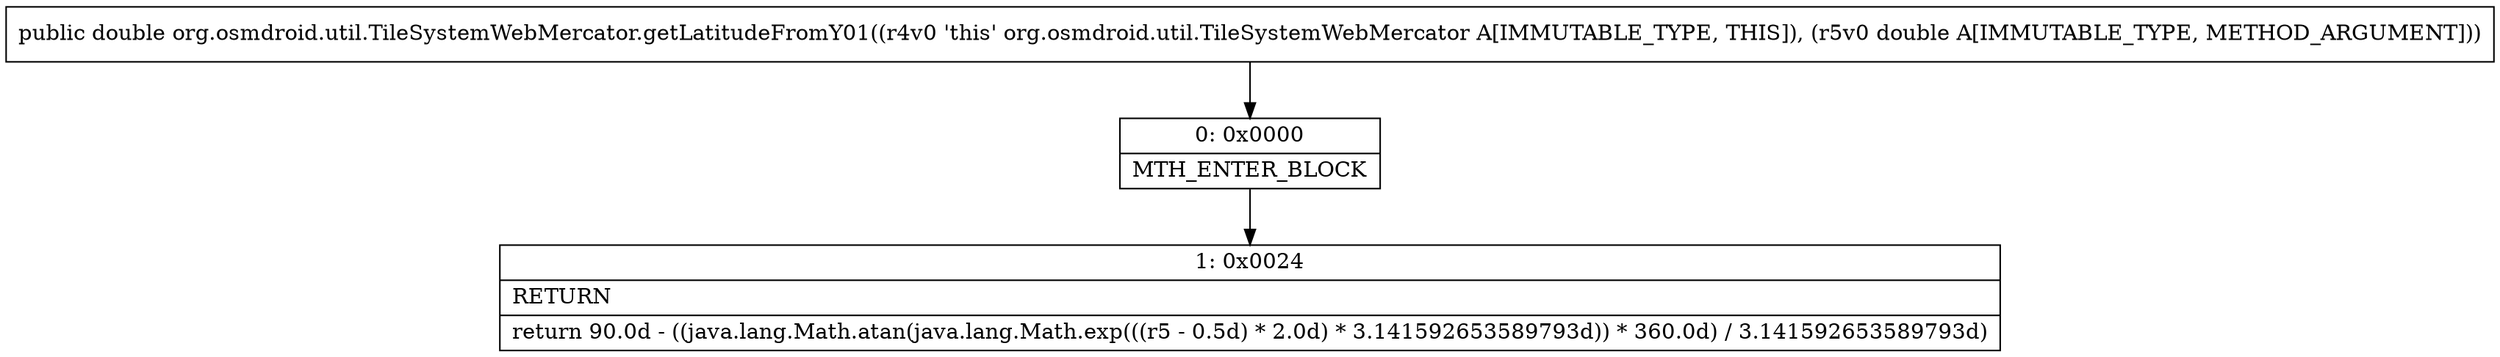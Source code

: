 digraph "CFG fororg.osmdroid.util.TileSystemWebMercator.getLatitudeFromY01(D)D" {
Node_0 [shape=record,label="{0\:\ 0x0000|MTH_ENTER_BLOCK\l}"];
Node_1 [shape=record,label="{1\:\ 0x0024|RETURN\l|return 90.0d \- ((java.lang.Math.atan(java.lang.Math.exp(((r5 \- 0.5d) * 2.0d) * 3.141592653589793d)) * 360.0d) \/ 3.141592653589793d)\l}"];
MethodNode[shape=record,label="{public double org.osmdroid.util.TileSystemWebMercator.getLatitudeFromY01((r4v0 'this' org.osmdroid.util.TileSystemWebMercator A[IMMUTABLE_TYPE, THIS]), (r5v0 double A[IMMUTABLE_TYPE, METHOD_ARGUMENT])) }"];
MethodNode -> Node_0;
Node_0 -> Node_1;
}

